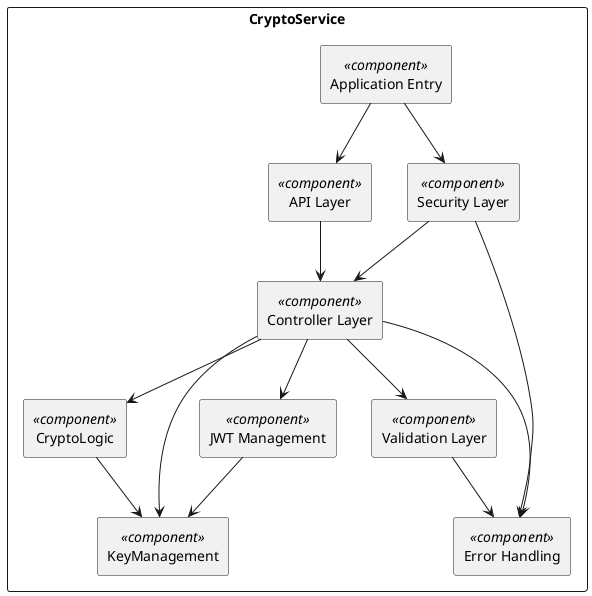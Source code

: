 @startuml
skinparam componentStyle rectangle
skinparam packageStyle rectangle

package "CryptoService" {

  [API Layer] <<component>> as API
  [Controller Layer] <<component>> as Controller
  [CryptoLogic] <<component>> as Crypto
  [KeyManagement] <<component>> as KeyMgmt
  [JWT Management] <<component>> as JwtMgmt
  [Validation Layer] <<component>> as Validation
  [Security Layer] <<component>> as Security
  [Error Handling] <<component>> as Error
  [Application Entry] <<component>> as Entry

  ' Beziehungen
  API --> Controller
  Controller --> Validation
  Controller --> Crypto
  Controller --> KeyMgmt
  Controller --> JwtMgmt
  Controller --> Error

  Crypto --> KeyMgmt

  JwtMgmt --> KeyMgmt

  Validation --> Error

  Security --> Controller
  Security --> Error

  Entry --> Security
  Entry --> API
}

@enduml
